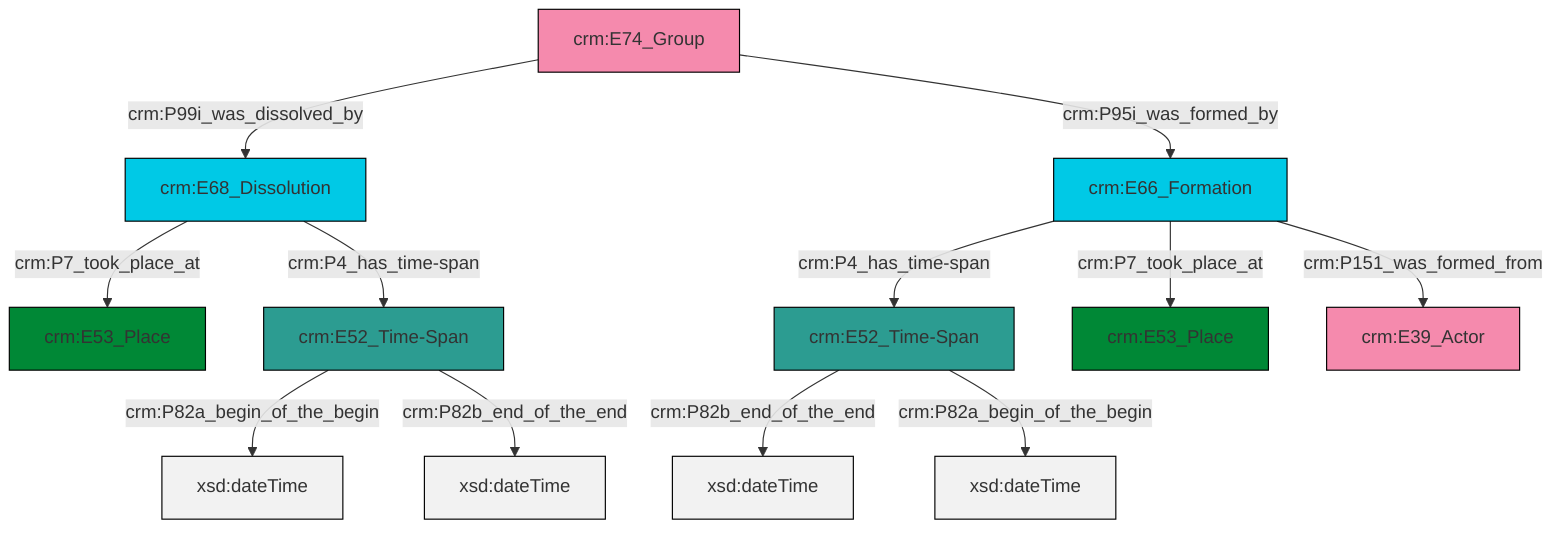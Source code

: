 graph TD
classDef Literal fill:#f2f2f2,stroke:#000000;
classDef CRM_Entity fill:#FFFFFF,stroke:#000000;
classDef Temporal_Entity fill:#00C9E6, stroke:#000000;
classDef Type fill:#E18312, stroke:#000000;
classDef Time-Span fill:#2C9C91, stroke:#000000;
classDef Appellation fill:#FFEB7F, stroke:#000000;
classDef Place fill:#008836, stroke:#000000;
classDef Persistent_Item fill:#B266B2, stroke:#000000;
classDef Conceptual_Object fill:#FFD700, stroke:#000000;
classDef Physical_Thing fill:#D2B48C, stroke:#000000;
classDef Actor fill:#f58aad, stroke:#000000;
classDef PC_Classes fill:#4ce600, stroke:#000000;
classDef Multi fill:#cccccc,stroke:#000000;

0["crm:E68_Dissolution"]:::Temporal_Entity -->|crm:P7_took_place_at| 1["crm:E53_Place"]:::Place
2["crm:E74_Group"]:::Actor -->|crm:P99i_was_dissolved_by| 0["crm:E68_Dissolution"]:::Temporal_Entity
5["crm:E52_Time-Span"]:::Time-Span -->|crm:P82b_end_of_the_end| 6[xsd:dateTime]:::Literal
7["crm:E52_Time-Span"]:::Time-Span -->|crm:P82a_begin_of_the_begin| 8[xsd:dateTime]:::Literal
2["crm:E74_Group"]:::Actor -->|crm:P95i_was_formed_by| 3["crm:E66_Formation"]:::Temporal_Entity
5["crm:E52_Time-Span"]:::Time-Span -->|crm:P82a_begin_of_the_begin| 11[xsd:dateTime]:::Literal
7["crm:E52_Time-Span"]:::Time-Span -->|crm:P82b_end_of_the_end| 13[xsd:dateTime]:::Literal
3["crm:E66_Formation"]:::Temporal_Entity -->|crm:P151_was_formed_from| 16["crm:E39_Actor"]:::Actor
3["crm:E66_Formation"]:::Temporal_Entity -->|crm:P4_has_time-span| 5["crm:E52_Time-Span"]:::Time-Span
3["crm:E66_Formation"]:::Temporal_Entity -->|crm:P7_took_place_at| 9["crm:E53_Place"]:::Place
0["crm:E68_Dissolution"]:::Temporal_Entity -->|crm:P4_has_time-span| 7["crm:E52_Time-Span"]:::Time-Span